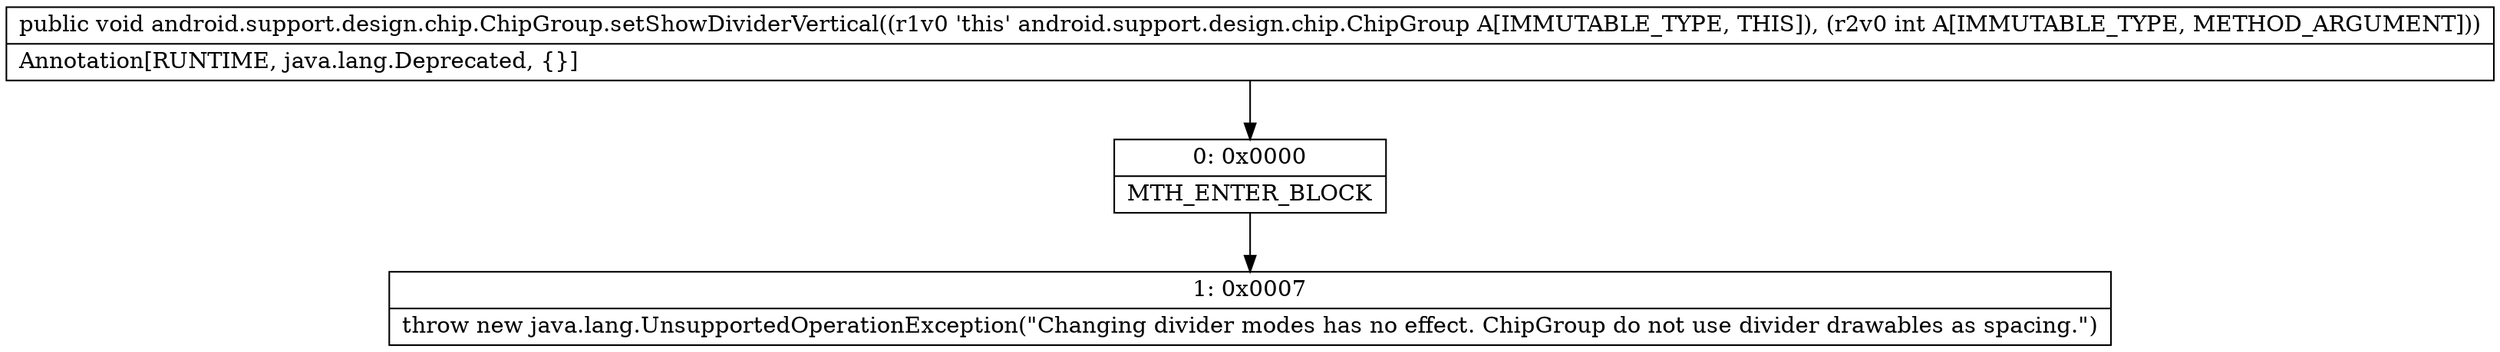 digraph "CFG forandroid.support.design.chip.ChipGroup.setShowDividerVertical(I)V" {
Node_0 [shape=record,label="{0\:\ 0x0000|MTH_ENTER_BLOCK\l}"];
Node_1 [shape=record,label="{1\:\ 0x0007|throw new java.lang.UnsupportedOperationException(\"Changing divider modes has no effect. ChipGroup do not use divider drawables as spacing.\")\l}"];
MethodNode[shape=record,label="{public void android.support.design.chip.ChipGroup.setShowDividerVertical((r1v0 'this' android.support.design.chip.ChipGroup A[IMMUTABLE_TYPE, THIS]), (r2v0 int A[IMMUTABLE_TYPE, METHOD_ARGUMENT]))  | Annotation[RUNTIME, java.lang.Deprecated, \{\}]\l}"];
MethodNode -> Node_0;
Node_0 -> Node_1;
}

